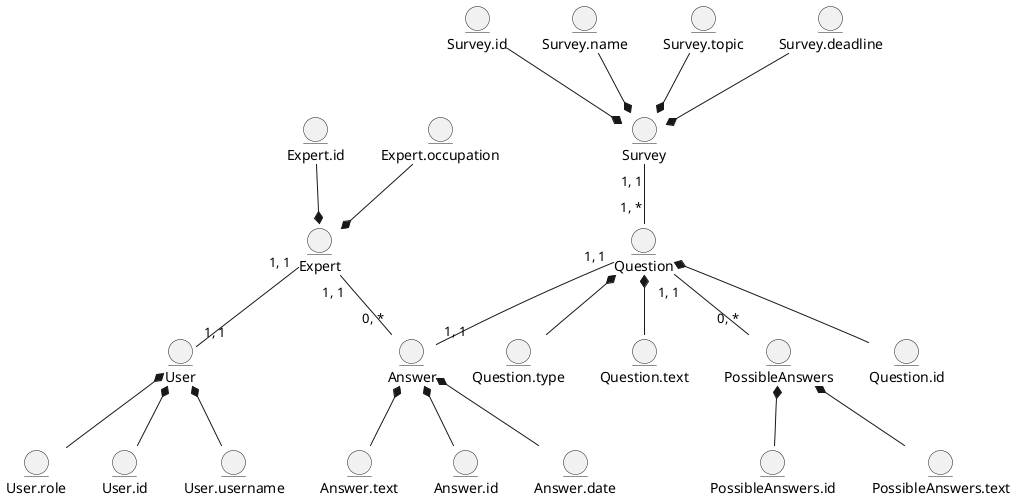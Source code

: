 @startuml
  
  '-----Пользователи-----'
  '-Пользователь-'
  entity User
  entity User.id
  entity User.username
  entity User.role
  '-Эксперт-'
  entity Expert
  entity Expert.id
  entity Expert.occupation
  
  '-----Объекты-----'
  '-Опрос-'
  entity Survey
  entity Survey.id
  entity Survey.name
  entity Survey.topic
  entity Survey.deadline
  '-Вопрос-'
  entity Question
  entity Question.id
  entity Question.type
  entity Question.text
  '-Ответы на анкеты-'
  entity Answer
  entity Answer.id
  entity Answer.date
  entity Answer.text
  '-Возможные ответы-'
  entity PossibleAnswers
  entity PossibleAnswers.id
  entity PossibleAnswers.text
  
  
  '-----Пользователи-----'
  '-Пользователь-'
  User.id -u-* User
  User.username -u-* User
  User.role -u-* User
  '-Эксперт-'
  Expert.id -d-* Expert
  Expert.occupation -d-* Expert
  
  '-----Объекты-----'
  '-Связи-'
  Question "1, *" -u- "1, 1" Survey
  User "1, 1" -u- "1, 1" Expert
  Answer "1, 1" -u- "1, 1" Question
  Answer "0, *" -u- "1, 1" Expert
  PossibleAnswers "0, *" -u- "1, 1" Question
  '-Опрос-'
  Survey.id -d-* Survey
  Survey.name -d-* Survey
  Survey.topic -d-* Survey
  Survey.deadline -d-* Survey
  '-Вопрос-'
  Question.id -u-* Question
  Question.type -u-* Question
  Question.text -u-* Question
  '-Ответы на анкеты-'
  Answer.id -u-* Answer
  Answer.date -u-* Answer
  Answer.text -u-* Answer
  '-Возможные ответы-'
  PossibleAnswers.id -u-* PossibleAnswers
  PossibleAnswers.text -u-* PossibleAnswers
  
@enduml